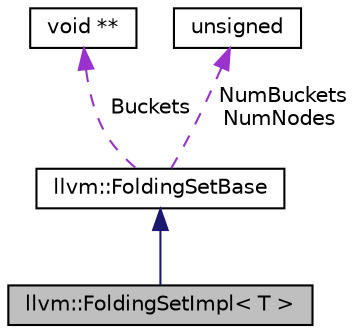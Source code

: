 digraph "llvm::FoldingSetImpl&lt; T &gt;"
{
 // LATEX_PDF_SIZE
  bgcolor="transparent";
  edge [fontname="Helvetica",fontsize="10",labelfontname="Helvetica",labelfontsize="10"];
  node [fontname="Helvetica",fontsize="10",shape="box"];
  Node1 [label="llvm::FoldingSetImpl\< T \>",height=0.2,width=0.4,color="black", fillcolor="grey75", style="filled", fontcolor="black",tooltip="FoldingSetImpl - An implementation detail that lets us share code between FoldingSet and ContextualFo..."];
  Node2 -> Node1 [dir="back",color="midnightblue",fontsize="10",style="solid",fontname="Helvetica"];
  Node2 [label="llvm::FoldingSetBase",height=0.2,width=0.4,color="black",URL="$classllvm_1_1FoldingSetBase.html",tooltip="FoldingSetBase - Implements the folding set functionality."];
  Node3 -> Node2 [dir="back",color="darkorchid3",fontsize="10",style="dashed",label=" Buckets" ,fontname="Helvetica"];
  Node3 [label="void **",height=0.2,width=0.4,color="black",tooltip=" "];
  Node4 -> Node2 [dir="back",color="darkorchid3",fontsize="10",style="dashed",label=" NumBuckets\nNumNodes" ,fontname="Helvetica"];
  Node4 [label="unsigned",height=0.2,width=0.4,color="black",URL="$classunsigned.html",tooltip=" "];
}
